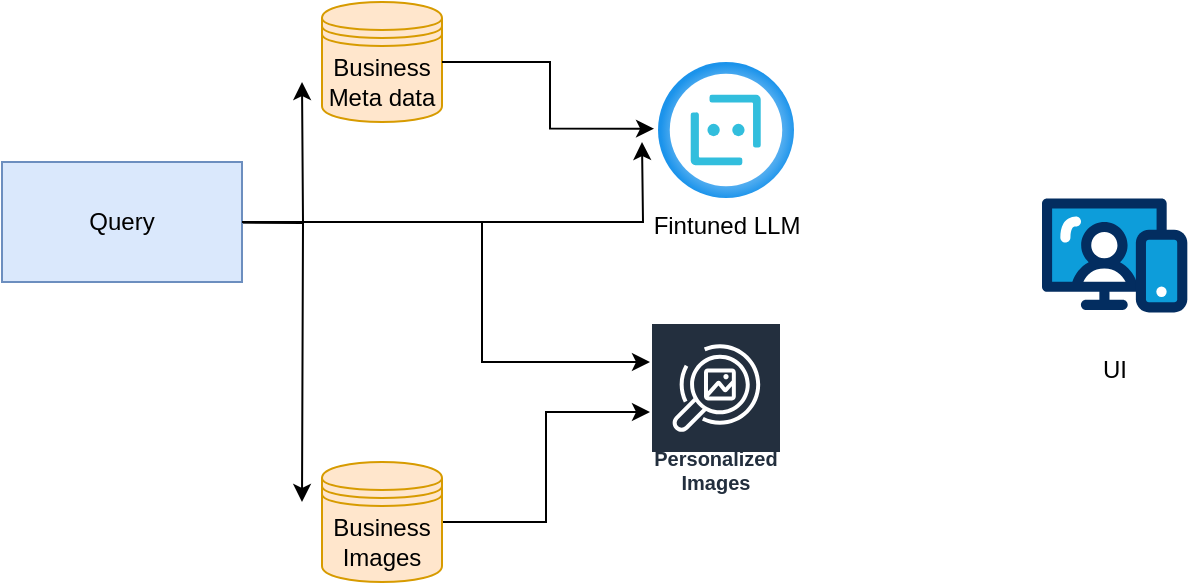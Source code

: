 <mxfile version="24.7.1" type="github">
  <diagram name="Page-1" id="kaDvxghzX0mULwTv-LZ7">
    <mxGraphModel dx="794" dy="446" grid="1" gridSize="10" guides="1" tooltips="1" connect="1" arrows="1" fold="1" page="1" pageScale="1" pageWidth="827" pageHeight="1169" math="0" shadow="0">
      <root>
        <mxCell id="0" />
        <mxCell id="1" parent="0" />
        <mxCell id="uk2FloNmh11kyuh5neVs-7" style="edgeStyle=orthogonalEdgeStyle;rounded=0;orthogonalLoop=1;jettySize=auto;html=1;exitX=1;exitY=0.5;exitDx=0;exitDy=0;" edge="1" parent="1">
          <mxGeometry relative="1" as="geometry">
            <mxPoint x="170" y="130" as="sourcePoint" />
            <mxPoint x="240" y="270" as="targetPoint" />
          </mxGeometry>
        </mxCell>
        <mxCell id="uk2FloNmh11kyuh5neVs-8" style="edgeStyle=orthogonalEdgeStyle;rounded=0;orthogonalLoop=1;jettySize=auto;html=1;exitX=1;exitY=0.5;exitDx=0;exitDy=0;" edge="1" parent="1" source="uk2FloNmh11kyuh5neVs-1" target="uk2FloNmh11kyuh5neVs-6">
          <mxGeometry relative="1" as="geometry">
            <Array as="points">
              <mxPoint x="330" y="130" />
              <mxPoint x="330" y="200" />
            </Array>
          </mxGeometry>
        </mxCell>
        <mxCell id="uk2FloNmh11kyuh5neVs-9" style="edgeStyle=orthogonalEdgeStyle;rounded=0;orthogonalLoop=1;jettySize=auto;html=1;exitX=1;exitY=0.5;exitDx=0;exitDy=0;" edge="1" parent="1" source="uk2FloNmh11kyuh5neVs-1">
          <mxGeometry relative="1" as="geometry">
            <mxPoint x="240" y="60" as="targetPoint" />
          </mxGeometry>
        </mxCell>
        <mxCell id="uk2FloNmh11kyuh5neVs-1" value="Query" style="rounded=0;whiteSpace=wrap;html=1;fillColor=#dae8fc;strokeColor=#6c8ebf;" vertex="1" parent="1">
          <mxGeometry x="90" y="100" width="120" height="60" as="geometry" />
        </mxCell>
        <mxCell id="uk2FloNmh11kyuh5neVs-3" value="Business&lt;div&gt;Meta data&lt;/div&gt;" style="shape=datastore;whiteSpace=wrap;html=1;fillColor=#ffe6cc;strokeColor=#d79b00;" vertex="1" parent="1">
          <mxGeometry x="250" y="20" width="60" height="60" as="geometry" />
        </mxCell>
        <mxCell id="uk2FloNmh11kyuh5neVs-4" value="Fintuned LLM" style="image;aspect=fixed;html=1;points=[];align=center;fontSize=12;image=img/lib/azure2/ai_machine_learning/Bot_Services.svg;" vertex="1" parent="1">
          <mxGeometry x="418" y="50" width="68" height="68" as="geometry" />
        </mxCell>
        <mxCell id="uk2FloNmh11kyuh5neVs-13" value="" style="edgeStyle=orthogonalEdgeStyle;rounded=0;orthogonalLoop=1;jettySize=auto;html=1;" edge="1" parent="1" source="uk2FloNmh11kyuh5neVs-5" target="uk2FloNmh11kyuh5neVs-6">
          <mxGeometry relative="1" as="geometry" />
        </mxCell>
        <mxCell id="uk2FloNmh11kyuh5neVs-5" value="Business Images" style="shape=datastore;whiteSpace=wrap;html=1;fillColor=#ffe6cc;strokeColor=#d79b00;" vertex="1" parent="1">
          <mxGeometry x="250" y="250" width="60" height="60" as="geometry" />
        </mxCell>
        <mxCell id="uk2FloNmh11kyuh5neVs-6" value="Personalized Images" style="sketch=0;outlineConnect=0;fontColor=#232F3E;gradientColor=none;strokeColor=#ffffff;fillColor=#232F3E;dashed=0;verticalLabelPosition=middle;verticalAlign=bottom;align=center;html=1;whiteSpace=wrap;fontSize=10;fontStyle=1;spacing=3;shape=mxgraph.aws4.productIcon;prIcon=mxgraph.aws4.rekognition_image;" vertex="1" parent="1">
          <mxGeometry x="414" y="180" width="66" height="90" as="geometry" />
        </mxCell>
        <mxCell id="uk2FloNmh11kyuh5neVs-10" style="edgeStyle=orthogonalEdgeStyle;rounded=0;orthogonalLoop=1;jettySize=auto;html=1;exitX=1;exitY=0.5;exitDx=0;exitDy=0;" edge="1" parent="1" source="uk2FloNmh11kyuh5neVs-1">
          <mxGeometry relative="1" as="geometry">
            <mxPoint x="410" y="90" as="targetPoint" />
          </mxGeometry>
        </mxCell>
        <mxCell id="uk2FloNmh11kyuh5neVs-12" style="edgeStyle=orthogonalEdgeStyle;rounded=0;orthogonalLoop=1;jettySize=auto;html=1;exitX=1;exitY=0.5;exitDx=0;exitDy=0;entryX=-0.029;entryY=0.49;entryDx=0;entryDy=0;entryPerimeter=0;" edge="1" parent="1" source="uk2FloNmh11kyuh5neVs-3" target="uk2FloNmh11kyuh5neVs-4">
          <mxGeometry relative="1" as="geometry" />
        </mxCell>
        <mxCell id="uk2FloNmh11kyuh5neVs-15" value="UI" style="verticalLabelPosition=bottom;aspect=fixed;html=1;shape=mxgraph.salesforce.web;" vertex="1" parent="1">
          <mxGeometry x="610" y="118" width="72.66" height="57.4" as="geometry" />
        </mxCell>
      </root>
    </mxGraphModel>
  </diagram>
</mxfile>
